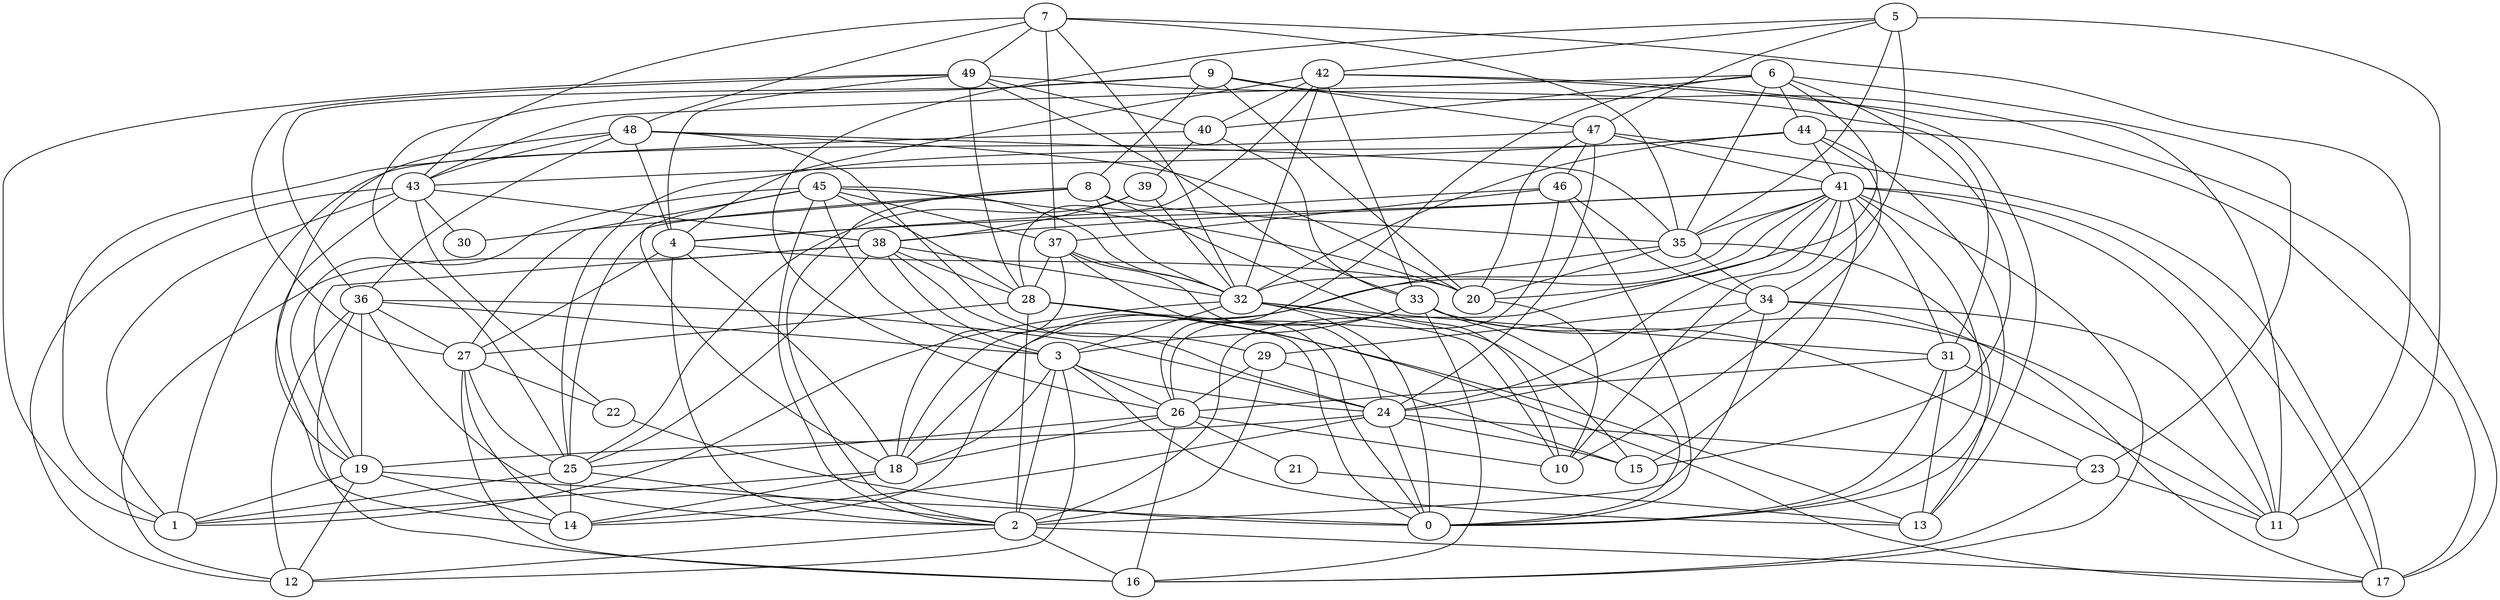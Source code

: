 digraph GG_graph {

subgraph G_graph {
edge [color = black]
"5" -> "47" [dir = none]
"48" -> "20" [dir = none]
"8" -> "30" [dir = none]
"8" -> "2" [dir = none]
"31" -> "0" [dir = none]
"39" -> "38" [dir = none]
"39" -> "25" [dir = none]
"43" -> "1" [dir = none]
"9" -> "25" [dir = none]
"49" -> "27" [dir = none]
"42" -> "13" [dir = none]
"42" -> "32" [dir = none]
"7" -> "37" [dir = none]
"34" -> "29" [dir = none]
"34" -> "2" [dir = none]
"27" -> "22" [dir = none]
"27" -> "16" [dir = none]
"35" -> "34" [dir = none]
"46" -> "4" [dir = none]
"46" -> "0" [dir = none]
"41" -> "11" [dir = none]
"41" -> "16" [dir = none]
"41" -> "2" [dir = none]
"41" -> "32" [dir = none]
"28" -> "27" [dir = none]
"47" -> "17" [dir = none]
"47" -> "1" [dir = none]
"47" -> "41" [dir = none]
"19" -> "12" [dir = none]
"25" -> "2" [dir = none]
"40" -> "33" [dir = none]
"36" -> "19" [dir = none]
"36" -> "2" [dir = none]
"44" -> "32" [dir = none]
"18" -> "14" [dir = none]
"18" -> "1" [dir = none]
"33" -> "0" [dir = none]
"23" -> "16" [dir = none]
"37" -> "18" [dir = none]
"32" -> "0" [dir = none]
"32" -> "10" [dir = none]
"26" -> "21" [dir = none]
"26" -> "10" [dir = none]
"6" -> "23" [dir = none]
"3" -> "2" [dir = none]
"45" -> "20" [dir = none]
"45" -> "18" [dir = none]
"24" -> "15" [dir = none]
"24" -> "19" [dir = none]
"36" -> "24" [dir = none]
"37" -> "32" [dir = none]
"38" -> "19" [dir = none]
"25" -> "1" [dir = none]
"44" -> "25" [dir = none]
"38" -> "24" [dir = none]
"43" -> "30" [dir = none]
"29" -> "2" [dir = none]
"34" -> "11" [dir = none]
"45" -> "3" [dir = none]
"21" -> "13" [dir = none]
"4" -> "2" [dir = none]
"27" -> "25" [dir = none]
"33" -> "23" [dir = none]
"8" -> "32" [dir = none]
"35" -> "14" [dir = none]
"38" -> "25" [dir = none]
"31" -> "13" [dir = none]
"26" -> "16" [dir = none]
"41" -> "18" [dir = none]
"22" -> "0" [dir = none]
"9" -> "47" [dir = none]
"7" -> "11" [dir = none]
"4" -> "18" [dir = none]
"5" -> "26" [dir = none]
"2" -> "17" [dir = none]
"42" -> "28" [dir = none]
"49" -> "1" [dir = none]
"42" -> "40" [dir = none]
"43" -> "38" [dir = none]
"7" -> "48" [dir = none]
"6" -> "44" [dir = none]
"33" -> "3" [dir = none]
"49" -> "4" [dir = none]
"41" -> "35" [dir = none]
"3" -> "12" [dir = none]
"36" -> "3" [dir = none]
"29" -> "26" [dir = none]
"41" -> "31" [dir = none]
"44" -> "17" [dir = none]
"38" -> "12" [dir = none]
"8" -> "35" [dir = none]
"7" -> "49" [dir = none]
"46" -> "37" [dir = none]
"36" -> "12" [dir = none]
"41" -> "24" [dir = none]
"45" -> "2" [dir = none]
"6" -> "15" [dir = none]
"3" -> "24" [dir = none]
"28" -> "0" [dir = none]
"46" -> "34" [dir = none]
"23" -> "11" [dir = none]
"34" -> "17" [dir = none]
"47" -> "20" [dir = none]
"45" -> "32" [dir = none]
"42" -> "33" [dir = none]
"27" -> "14" [dir = none]
"42" -> "4" [dir = none]
"19" -> "1" [dir = none]
"32" -> "15" [dir = none]
"38" -> "3" [dir = none]
"3" -> "26" [dir = none]
"43" -> "22" [dir = none]
"41" -> "0" [dir = none]
"42" -> "11" [dir = none]
"48" -> "4" [dir = none]
"33" -> "16" [dir = none]
"41" -> "38" [dir = none]
"26" -> "18" [dir = none]
"32" -> "3" [dir = none]
"8" -> "10" [dir = none]
"35" -> "13" [dir = none]
"44" -> "10" [dir = none]
"25" -> "14" [dir = none]
"5" -> "34" [dir = none]
"44" -> "43" [dir = none]
"6" -> "43" [dir = none]
"9" -> "20" [dir = none]
"35" -> "20" [dir = none]
"6" -> "26" [dir = none]
"47" -> "46" [dir = none]
"45" -> "28" [dir = none]
"32" -> "31" [dir = none]
"5" -> "42" [dir = none]
"36" -> "16" [dir = none]
"4" -> "20" [dir = none]
"37" -> "28" [dir = none]
"33" -> "11" [dir = none]
"3" -> "18" [dir = none]
"33" -> "18" [dir = none]
"47" -> "24" [dir = none]
"49" -> "40" [dir = none]
"6" -> "20" [dir = none]
"49" -> "31" [dir = none]
"28" -> "13" [dir = none]
"48" -> "43" [dir = none]
"43" -> "14" [dir = none]
"45" -> "37" [dir = none]
"6" -> "35" [dir = none]
"9" -> "17" [dir = none]
"2" -> "16" [dir = none]
"24" -> "0" [dir = none]
"24" -> "23" [dir = none]
"5" -> "35" [dir = none]
"48" -> "35" [dir = none]
"44" -> "41" [dir = none]
"49" -> "28" [dir = none]
"37" -> "0" [dir = none]
"19" -> "14" [dir = none]
"28" -> "17" [dir = none]
"41" -> "17" [dir = none]
"43" -> "12" [dir = none]
"31" -> "26" [dir = none]
"38" -> "32" [dir = none]
"4" -> "27" [dir = none]
"7" -> "43" [dir = none]
"40" -> "39" [dir = none]
"31" -> "11" [dir = none]
"6" -> "40" [dir = none]
"24" -> "14" [dir = none]
"48" -> "19" [dir = none]
"36" -> "27" [dir = none]
"7" -> "35" [dir = none]
"8" -> "25" [dir = none]
"2" -> "12" [dir = none]
"5" -> "11" [dir = none]
"7" -> "32" [dir = none]
"29" -> "15" [dir = none]
"41" -> "10" [dir = none]
"39" -> "32" [dir = none]
"37" -> "24" [dir = none]
"32" -> "1" [dir = none]
"45" -> "19" [dir = none]
"34" -> "24" [dir = none]
"20" -> "10" [dir = none]
"9" -> "36" [dir = none]
"40" -> "1" [dir = none]
"41" -> "15" [dir = none]
"45" -> "27" [dir = none]
"38" -> "28" [dir = none]
"48" -> "29" [dir = none]
"46" -> "26" [dir = none]
"48" -> "36" [dir = none]
"44" -> "0" [dir = none]
"49" -> "33" [dir = none]
"9" -> "8" [dir = none]
"3" -> "13" [dir = none]
"19" -> "0" [dir = none]
"28" -> "2" [dir = none]
"26" -> "25" [dir = none]
"41" -> "4" [dir = none]
}

}
